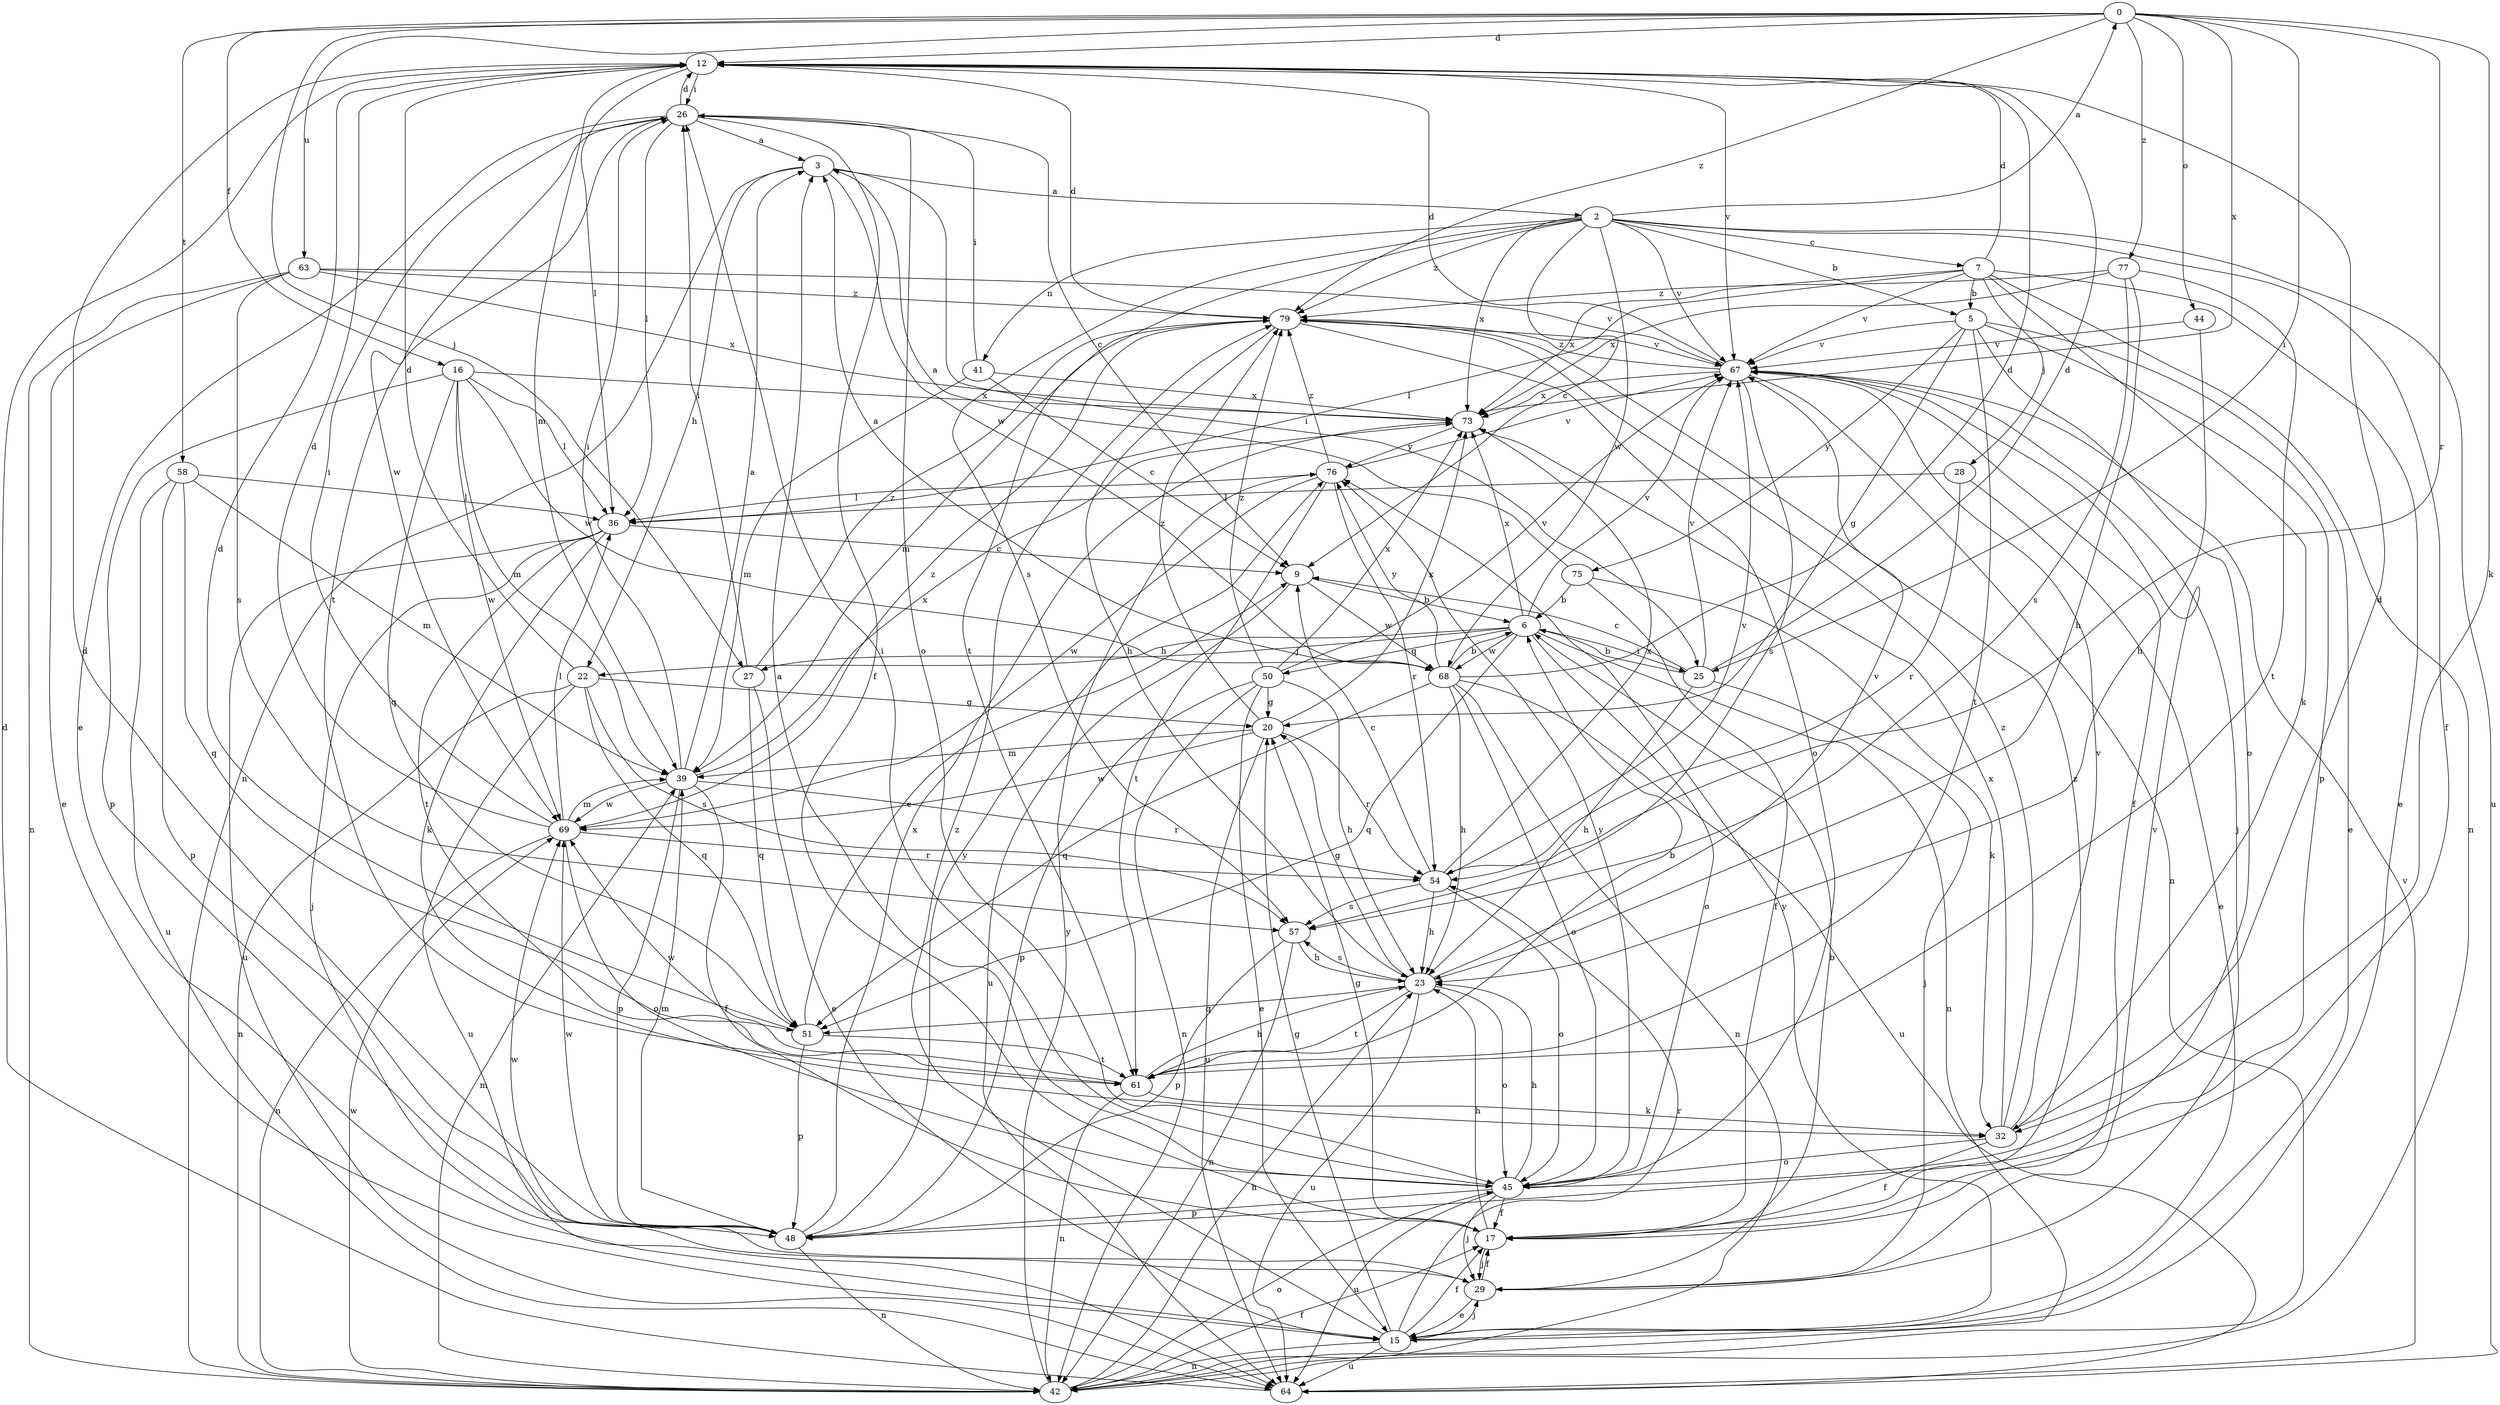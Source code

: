 strict digraph  {
0;
2;
3;
5;
6;
7;
9;
12;
15;
16;
17;
20;
22;
23;
25;
26;
27;
28;
29;
32;
36;
39;
41;
42;
44;
45;
48;
50;
51;
54;
57;
58;
61;
63;
64;
67;
68;
69;
73;
75;
76;
77;
79;
0 -> 12  [label=d];
0 -> 16  [label=f];
0 -> 25  [label=i];
0 -> 27  [label=j];
0 -> 32  [label=k];
0 -> 44  [label=o];
0 -> 54  [label=r];
0 -> 58  [label=t];
0 -> 63  [label=u];
0 -> 73  [label=x];
0 -> 77  [label=z];
0 -> 79  [label=z];
2 -> 0  [label=a];
2 -> 5  [label=b];
2 -> 7  [label=c];
2 -> 9  [label=c];
2 -> 17  [label=f];
2 -> 41  [label=n];
2 -> 57  [label=s];
2 -> 61  [label=t];
2 -> 64  [label=u];
2 -> 67  [label=v];
2 -> 68  [label=w];
2 -> 73  [label=x];
2 -> 79  [label=z];
3 -> 2  [label=a];
3 -> 22  [label=h];
3 -> 25  [label=i];
3 -> 42  [label=n];
3 -> 68  [label=w];
5 -> 15  [label=e];
5 -> 20  [label=g];
5 -> 45  [label=o];
5 -> 48  [label=p];
5 -> 61  [label=t];
5 -> 67  [label=v];
5 -> 75  [label=y];
6 -> 22  [label=h];
6 -> 25  [label=i];
6 -> 27  [label=j];
6 -> 42  [label=n];
6 -> 45  [label=o];
6 -> 50  [label=q];
6 -> 51  [label=q];
6 -> 67  [label=v];
6 -> 68  [label=w];
6 -> 73  [label=x];
7 -> 5  [label=b];
7 -> 12  [label=d];
7 -> 15  [label=e];
7 -> 28  [label=j];
7 -> 32  [label=k];
7 -> 36  [label=l];
7 -> 42  [label=n];
7 -> 67  [label=v];
7 -> 73  [label=x];
9 -> 6  [label=b];
9 -> 64  [label=u];
9 -> 68  [label=w];
12 -> 26  [label=i];
12 -> 36  [label=l];
12 -> 39  [label=m];
12 -> 67  [label=v];
15 -> 17  [label=f];
15 -> 20  [label=g];
15 -> 29  [label=j];
15 -> 42  [label=n];
15 -> 54  [label=r];
15 -> 64  [label=u];
15 -> 76  [label=y];
15 -> 79  [label=z];
16 -> 36  [label=l];
16 -> 39  [label=m];
16 -> 48  [label=p];
16 -> 51  [label=q];
16 -> 68  [label=w];
16 -> 69  [label=w];
16 -> 73  [label=x];
17 -> 20  [label=g];
17 -> 23  [label=h];
17 -> 29  [label=j];
17 -> 79  [label=z];
20 -> 39  [label=m];
20 -> 54  [label=r];
20 -> 64  [label=u];
20 -> 69  [label=w];
20 -> 73  [label=x];
20 -> 79  [label=z];
22 -> 12  [label=d];
22 -> 20  [label=g];
22 -> 42  [label=n];
22 -> 51  [label=q];
22 -> 57  [label=s];
22 -> 64  [label=u];
23 -> 20  [label=g];
23 -> 45  [label=o];
23 -> 51  [label=q];
23 -> 57  [label=s];
23 -> 61  [label=t];
23 -> 64  [label=u];
23 -> 67  [label=v];
25 -> 6  [label=b];
25 -> 9  [label=c];
25 -> 12  [label=d];
25 -> 23  [label=h];
25 -> 29  [label=j];
25 -> 67  [label=v];
26 -> 3  [label=a];
26 -> 9  [label=c];
26 -> 12  [label=d];
26 -> 15  [label=e];
26 -> 17  [label=f];
26 -> 36  [label=l];
26 -> 45  [label=o];
26 -> 61  [label=t];
26 -> 69  [label=w];
27 -> 15  [label=e];
27 -> 26  [label=i];
27 -> 51  [label=q];
27 -> 79  [label=z];
28 -> 15  [label=e];
28 -> 36  [label=l];
28 -> 54  [label=r];
29 -> 6  [label=b];
29 -> 15  [label=e];
29 -> 17  [label=f];
29 -> 67  [label=v];
29 -> 69  [label=w];
32 -> 12  [label=d];
32 -> 17  [label=f];
32 -> 45  [label=o];
32 -> 67  [label=v];
32 -> 73  [label=x];
32 -> 79  [label=z];
36 -> 9  [label=c];
36 -> 29  [label=j];
36 -> 32  [label=k];
36 -> 61  [label=t];
36 -> 64  [label=u];
39 -> 3  [label=a];
39 -> 17  [label=f];
39 -> 26  [label=i];
39 -> 48  [label=p];
39 -> 54  [label=r];
39 -> 69  [label=w];
39 -> 73  [label=x];
41 -> 9  [label=c];
41 -> 26  [label=i];
41 -> 39  [label=m];
41 -> 73  [label=x];
42 -> 17  [label=f];
42 -> 23  [label=h];
42 -> 39  [label=m];
42 -> 45  [label=o];
42 -> 69  [label=w];
42 -> 76  [label=y];
44 -> 23  [label=h];
44 -> 67  [label=v];
45 -> 3  [label=a];
45 -> 17  [label=f];
45 -> 23  [label=h];
45 -> 26  [label=i];
45 -> 29  [label=j];
45 -> 48  [label=p];
45 -> 64  [label=u];
45 -> 76  [label=y];
48 -> 12  [label=d];
48 -> 39  [label=m];
48 -> 42  [label=n];
48 -> 69  [label=w];
48 -> 73  [label=x];
48 -> 76  [label=y];
50 -> 15  [label=e];
50 -> 20  [label=g];
50 -> 23  [label=h];
50 -> 42  [label=n];
50 -> 48  [label=p];
50 -> 67  [label=v];
50 -> 73  [label=x];
50 -> 79  [label=z];
51 -> 9  [label=c];
51 -> 12  [label=d];
51 -> 48  [label=p];
51 -> 61  [label=t];
54 -> 9  [label=c];
54 -> 23  [label=h];
54 -> 45  [label=o];
54 -> 57  [label=s];
54 -> 67  [label=v];
54 -> 73  [label=x];
57 -> 23  [label=h];
57 -> 42  [label=n];
57 -> 48  [label=p];
58 -> 36  [label=l];
58 -> 39  [label=m];
58 -> 48  [label=p];
58 -> 51  [label=q];
58 -> 64  [label=u];
61 -> 6  [label=b];
61 -> 23  [label=h];
61 -> 32  [label=k];
61 -> 42  [label=n];
61 -> 69  [label=w];
63 -> 15  [label=e];
63 -> 42  [label=n];
63 -> 57  [label=s];
63 -> 67  [label=v];
63 -> 73  [label=x];
63 -> 79  [label=z];
64 -> 12  [label=d];
64 -> 67  [label=v];
67 -> 12  [label=d];
67 -> 17  [label=f];
67 -> 29  [label=j];
67 -> 42  [label=n];
67 -> 57  [label=s];
67 -> 73  [label=x];
67 -> 79  [label=z];
68 -> 3  [label=a];
68 -> 6  [label=b];
68 -> 12  [label=d];
68 -> 23  [label=h];
68 -> 42  [label=n];
68 -> 45  [label=o];
68 -> 51  [label=q];
68 -> 64  [label=u];
68 -> 76  [label=y];
69 -> 12  [label=d];
69 -> 26  [label=i];
69 -> 36  [label=l];
69 -> 39  [label=m];
69 -> 42  [label=n];
69 -> 45  [label=o];
69 -> 54  [label=r];
69 -> 79  [label=z];
73 -> 76  [label=y];
75 -> 3  [label=a];
75 -> 6  [label=b];
75 -> 17  [label=f];
75 -> 32  [label=k];
76 -> 36  [label=l];
76 -> 54  [label=r];
76 -> 61  [label=t];
76 -> 67  [label=v];
76 -> 69  [label=w];
76 -> 79  [label=z];
77 -> 23  [label=h];
77 -> 57  [label=s];
77 -> 61  [label=t];
77 -> 73  [label=x];
77 -> 79  [label=z];
79 -> 12  [label=d];
79 -> 23  [label=h];
79 -> 39  [label=m];
79 -> 45  [label=o];
79 -> 67  [label=v];
}
